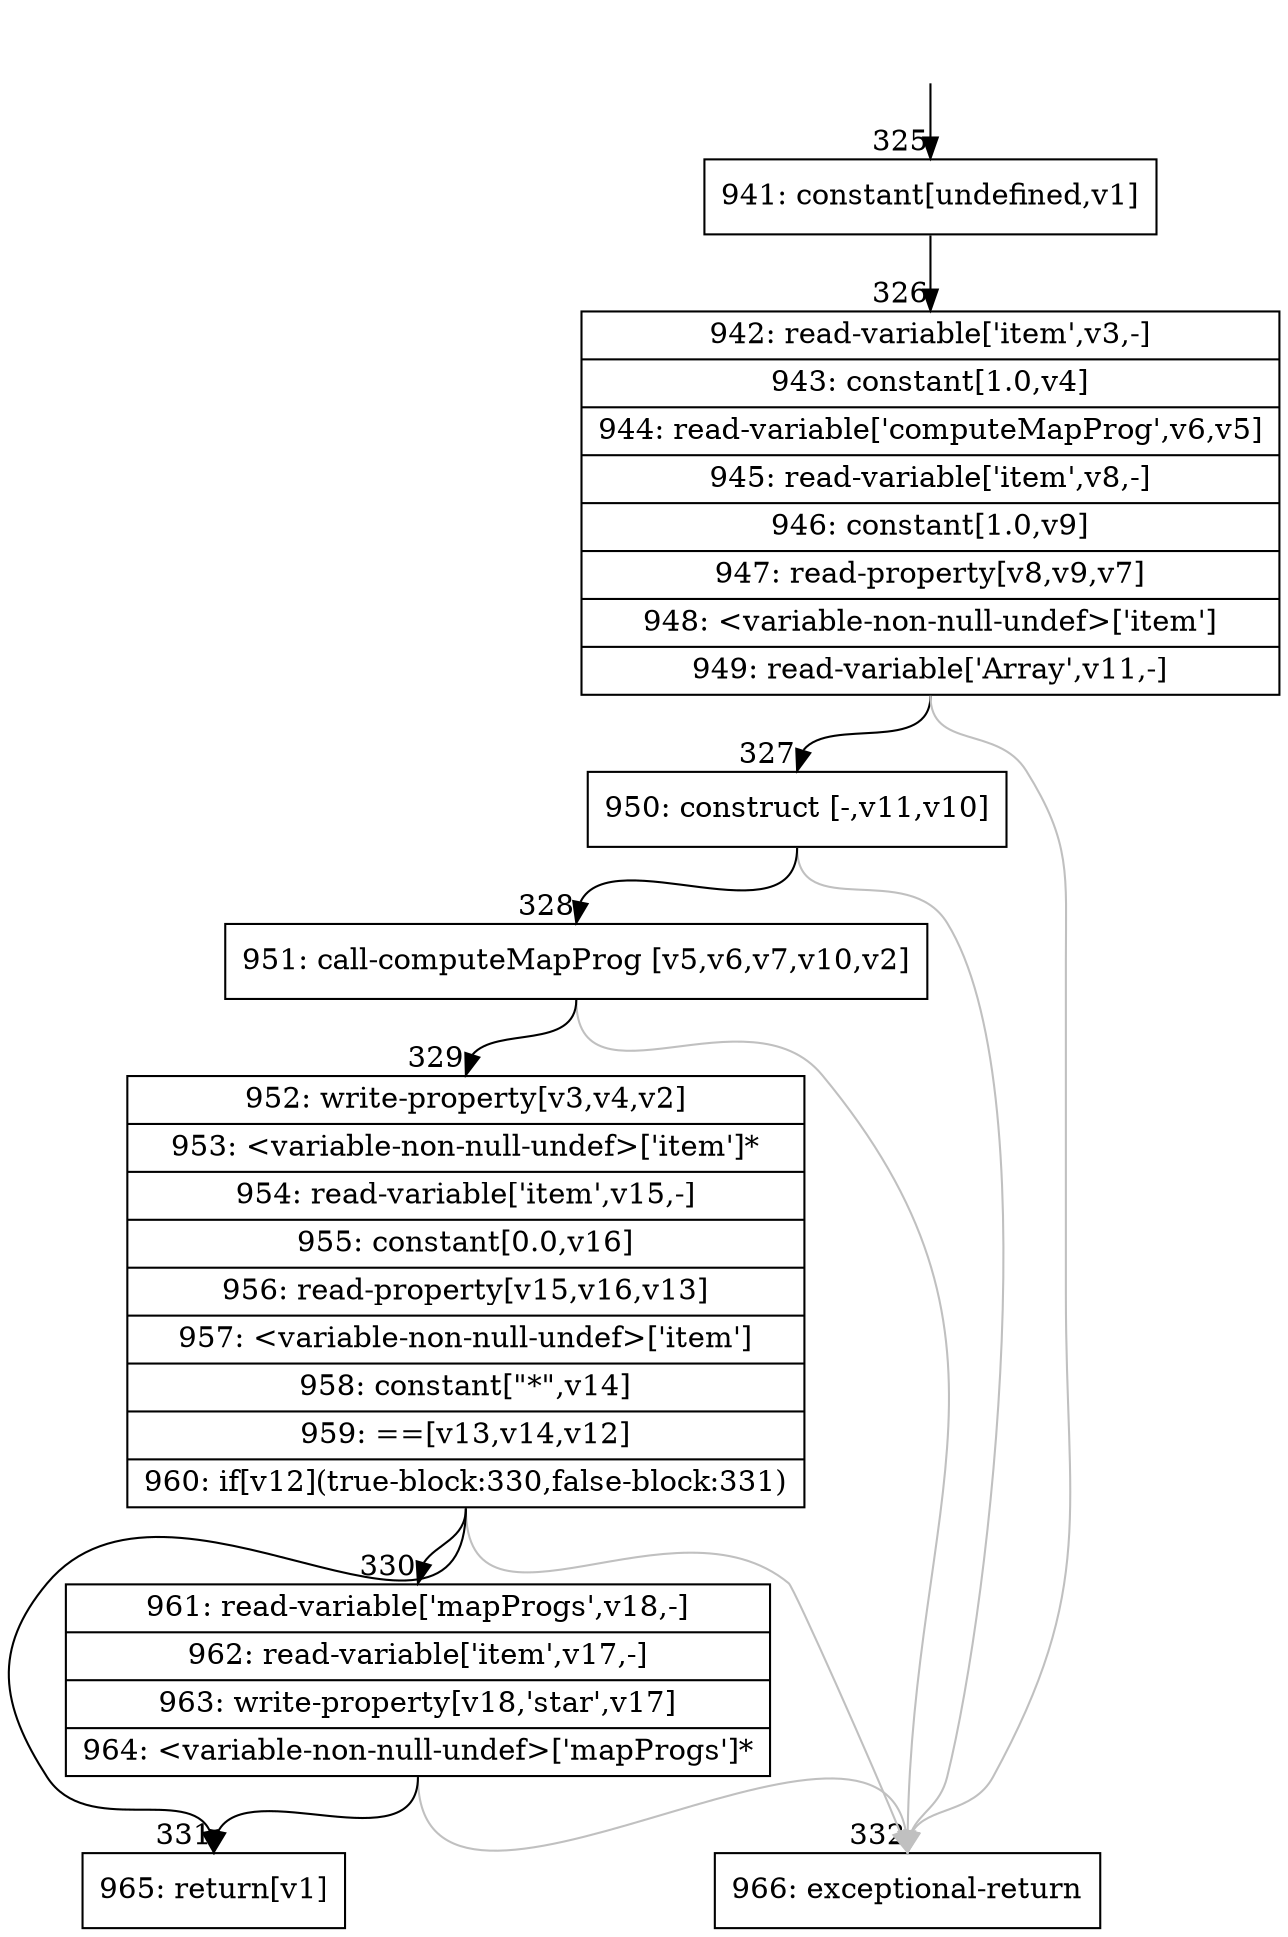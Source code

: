 digraph {
rankdir="TD"
BB_entry36[shape=none,label=""];
BB_entry36 -> BB325 [tailport=s, headport=n, headlabel="    325"]
BB325 [shape=record label="{941: constant[undefined,v1]}" ] 
BB325 -> BB326 [tailport=s, headport=n, headlabel="      326"]
BB326 [shape=record label="{942: read-variable['item',v3,-]|943: constant[1.0,v4]|944: read-variable['computeMapProg',v6,v5]|945: read-variable['item',v8,-]|946: constant[1.0,v9]|947: read-property[v8,v9,v7]|948: \<variable-non-null-undef\>['item']|949: read-variable['Array',v11,-]}" ] 
BB326 -> BB327 [tailport=s, headport=n, headlabel="      327"]
BB326 -> BB332 [tailport=s, headport=n, color=gray, headlabel="      332"]
BB327 [shape=record label="{950: construct [-,v11,v10]}" ] 
BB327 -> BB328 [tailport=s, headport=n, headlabel="      328"]
BB327 -> BB332 [tailport=s, headport=n, color=gray]
BB328 [shape=record label="{951: call-computeMapProg [v5,v6,v7,v10,v2]}" ] 
BB328 -> BB329 [tailport=s, headport=n, headlabel="      329"]
BB328 -> BB332 [tailport=s, headport=n, color=gray]
BB329 [shape=record label="{952: write-property[v3,v4,v2]|953: \<variable-non-null-undef\>['item']*|954: read-variable['item',v15,-]|955: constant[0.0,v16]|956: read-property[v15,v16,v13]|957: \<variable-non-null-undef\>['item']|958: constant[\"*\",v14]|959: ==[v13,v14,v12]|960: if[v12](true-block:330,false-block:331)}" ] 
BB329 -> BB330 [tailport=s, headport=n, headlabel="      330"]
BB329 -> BB331 [tailport=s, headport=n, headlabel="      331"]
BB329 -> BB332 [tailport=s, headport=n, color=gray]
BB330 [shape=record label="{961: read-variable['mapProgs',v18,-]|962: read-variable['item',v17,-]|963: write-property[v18,'star',v17]|964: \<variable-non-null-undef\>['mapProgs']*}" ] 
BB330 -> BB331 [tailport=s, headport=n]
BB330 -> BB332 [tailport=s, headport=n, color=gray]
BB331 [shape=record label="{965: return[v1]}" ] 
BB332 [shape=record label="{966: exceptional-return}" ] 
//#$~ 644
}
